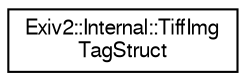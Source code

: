 digraph "Graphical Class Hierarchy"
{
  edge [fontname="FreeSans",fontsize="10",labelfontname="FreeSans",labelfontsize="10"];
  node [fontname="FreeSans",fontsize="10",shape=record];
  rankdir="LR";
  Node1 [label="Exiv2::Internal::TiffImg\lTagStruct",height=0.2,width=0.4,color="black", fillcolor="white", style="filled",URL="$structExiv2_1_1Internal_1_1TiffImgTagStruct.html",tooltip="Data structure used to list image tags for TIFF and TIFF-like images. "];
}

